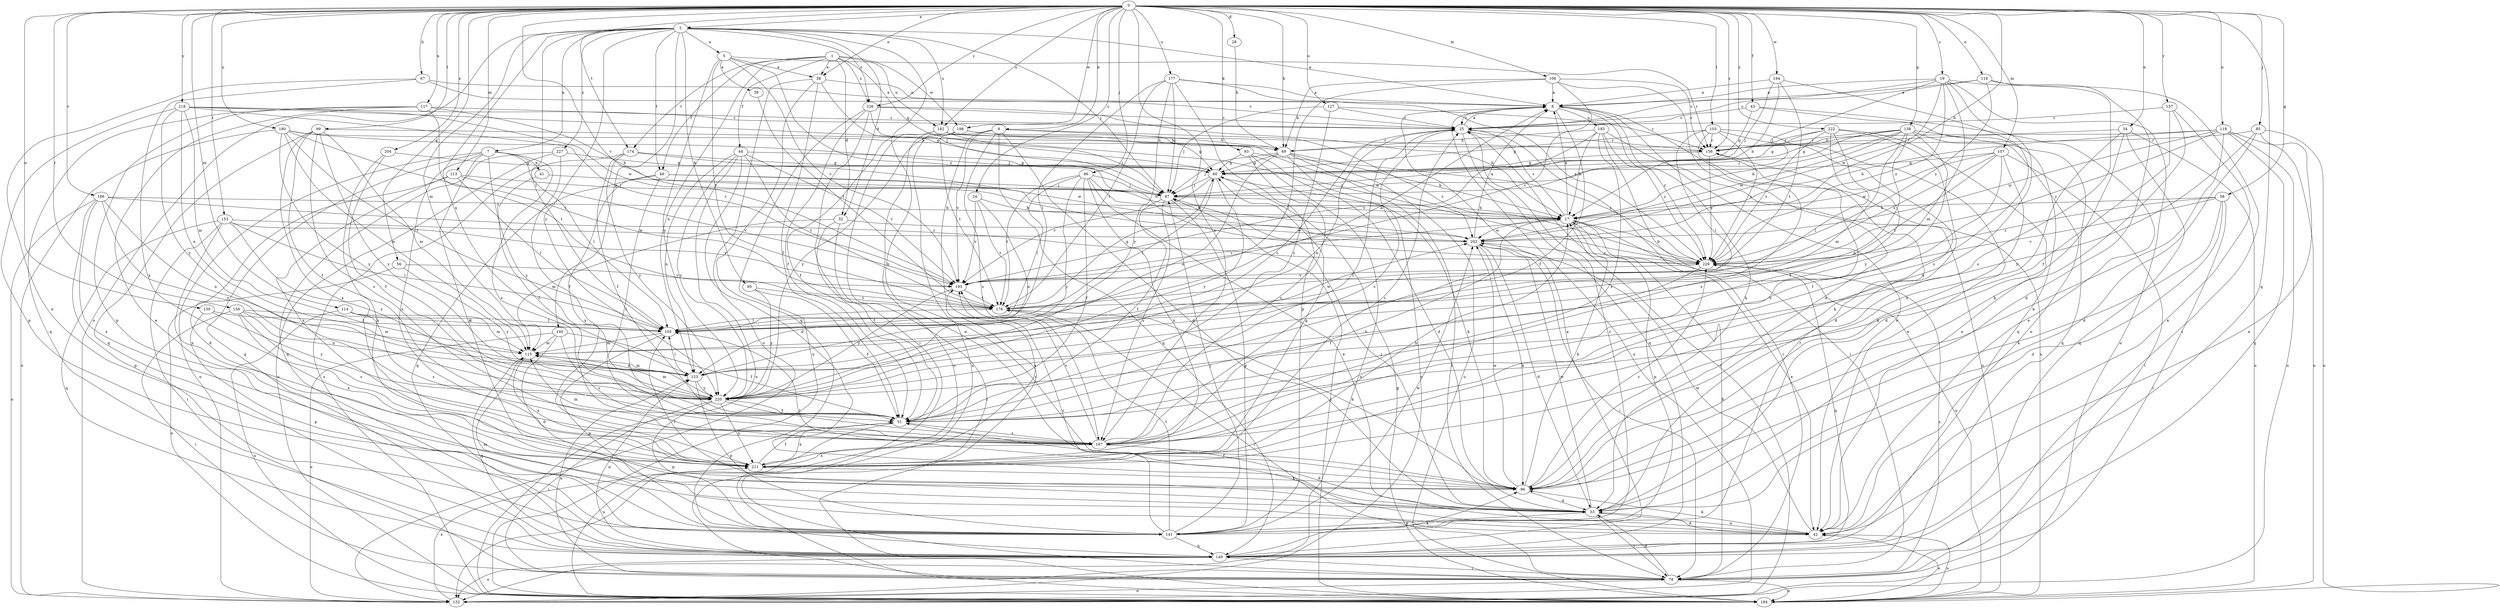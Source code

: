 strict digraph  {
0;
1;
2;
5;
7;
8;
9;
17;
19;
24;
25;
28;
32;
33;
34;
38;
39;
41;
42;
43;
44;
46;
51;
56;
58;
60;
67;
69;
78;
85;
86;
87;
93;
95;
96;
99;
103;
105;
106;
107;
113;
114;
115;
116;
117;
118;
123;
127;
130;
132;
138;
140;
141;
149;
153;
156;
157;
158;
167;
174;
176;
177;
180;
182;
183;
184;
186;
193;
194;
198;
202;
204;
211;
218;
220;
222;
226;
227;
229;
0 -> 2  [label=a];
0 -> 9  [label=b];
0 -> 17  [label=b];
0 -> 19  [label=c];
0 -> 24  [label=c];
0 -> 28  [label=d];
0 -> 34  [label=e];
0 -> 38  [label=e];
0 -> 43  [label=f];
0 -> 56  [label=g];
0 -> 58  [label=g];
0 -> 67  [label=h];
0 -> 69  [label=h];
0 -> 85  [label=j];
0 -> 86  [label=j];
0 -> 93  [label=k];
0 -> 99  [label=l];
0 -> 103  [label=l];
0 -> 106  [label=m];
0 -> 107  [label=m];
0 -> 113  [label=m];
0 -> 114  [label=m];
0 -> 116  [label=n];
0 -> 117  [label=n];
0 -> 118  [label=n];
0 -> 127  [label=o];
0 -> 130  [label=o];
0 -> 138  [label=p];
0 -> 149  [label=q];
0 -> 153  [label=r];
0 -> 156  [label=r];
0 -> 157  [label=r];
0 -> 158  [label=r];
0 -> 167  [label=s];
0 -> 174  [label=t];
0 -> 177  [label=u];
0 -> 180  [label=u];
0 -> 182  [label=u];
0 -> 186  [label=v];
0 -> 193  [label=v];
0 -> 194  [label=w];
0 -> 198  [label=w];
0 -> 204  [label=x];
0 -> 218  [label=y];
0 -> 222  [label=z];
0 -> 226  [label=z];
1 -> 32  [label=d];
1 -> 38  [label=e];
1 -> 44  [label=f];
1 -> 46  [label=f];
1 -> 60  [label=g];
1 -> 123  [label=n];
1 -> 174  [label=t];
1 -> 182  [label=u];
1 -> 198  [label=w];
1 -> 226  [label=z];
2 -> 5  [label=a];
2 -> 7  [label=a];
2 -> 8  [label=a];
2 -> 32  [label=d];
2 -> 46  [label=f];
2 -> 87  [label=j];
2 -> 95  [label=k];
2 -> 96  [label=k];
2 -> 105  [label=l];
2 -> 115  [label=m];
2 -> 123  [label=n];
2 -> 132  [label=o];
2 -> 140  [label=p];
2 -> 182  [label=u];
2 -> 220  [label=y];
2 -> 226  [label=z];
2 -> 227  [label=z];
5 -> 38  [label=e];
5 -> 39  [label=e];
5 -> 158  [label=r];
5 -> 176  [label=t];
5 -> 193  [label=v];
5 -> 220  [label=y];
5 -> 229  [label=z];
7 -> 41  [label=e];
7 -> 96  [label=k];
7 -> 105  [label=l];
7 -> 132  [label=o];
7 -> 149  [label=q];
7 -> 167  [label=s];
7 -> 211  [label=x];
7 -> 220  [label=y];
8 -> 25  [label=c];
8 -> 42  [label=e];
8 -> 51  [label=f];
8 -> 96  [label=k];
8 -> 132  [label=o];
8 -> 183  [label=u];
8 -> 184  [label=u];
8 -> 229  [label=z];
9 -> 33  [label=d];
9 -> 69  [label=h];
9 -> 149  [label=q];
9 -> 167  [label=s];
9 -> 184  [label=u];
9 -> 193  [label=v];
9 -> 220  [label=y];
9 -> 229  [label=z];
17 -> 8  [label=a];
17 -> 25  [label=c];
17 -> 42  [label=e];
17 -> 141  [label=p];
17 -> 184  [label=u];
17 -> 193  [label=v];
17 -> 202  [label=w];
19 -> 8  [label=a];
19 -> 25  [label=c];
19 -> 78  [label=i];
19 -> 87  [label=j];
19 -> 115  [label=m];
19 -> 132  [label=o];
19 -> 202  [label=w];
19 -> 211  [label=x];
19 -> 229  [label=z];
24 -> 17  [label=b];
24 -> 123  [label=n];
24 -> 176  [label=t];
24 -> 193  [label=v];
25 -> 8  [label=a];
25 -> 51  [label=f];
25 -> 78  [label=i];
25 -> 123  [label=n];
25 -> 149  [label=q];
25 -> 158  [label=r];
28 -> 69  [label=h];
32 -> 51  [label=f];
32 -> 78  [label=i];
32 -> 115  [label=m];
32 -> 202  [label=w];
33 -> 42  [label=e];
33 -> 78  [label=i];
33 -> 87  [label=j];
33 -> 105  [label=l];
33 -> 141  [label=p];
33 -> 202  [label=w];
34 -> 33  [label=d];
34 -> 149  [label=q];
34 -> 158  [label=r];
34 -> 184  [label=u];
34 -> 211  [label=x];
38 -> 8  [label=a];
38 -> 51  [label=f];
38 -> 87  [label=j];
38 -> 132  [label=o];
38 -> 149  [label=q];
39 -> 176  [label=t];
41 -> 51  [label=f];
41 -> 87  [label=j];
42 -> 33  [label=d];
42 -> 96  [label=k];
42 -> 184  [label=u];
42 -> 202  [label=w];
43 -> 25  [label=c];
43 -> 42  [label=e];
43 -> 60  [label=g];
43 -> 149  [label=q];
44 -> 33  [label=d];
44 -> 60  [label=g];
44 -> 123  [label=n];
44 -> 176  [label=t];
44 -> 184  [label=u];
44 -> 193  [label=v];
44 -> 220  [label=y];
46 -> 17  [label=b];
46 -> 87  [label=j];
46 -> 149  [label=q];
46 -> 167  [label=s];
46 -> 211  [label=x];
51 -> 167  [label=s];
51 -> 184  [label=u];
51 -> 211  [label=x];
56 -> 184  [label=u];
56 -> 193  [label=v];
56 -> 220  [label=y];
58 -> 17  [label=b];
58 -> 33  [label=d];
58 -> 78  [label=i];
58 -> 96  [label=k];
58 -> 193  [label=v];
58 -> 229  [label=z];
60 -> 87  [label=j];
60 -> 96  [label=k];
60 -> 105  [label=l];
60 -> 193  [label=v];
60 -> 220  [label=y];
67 -> 8  [label=a];
67 -> 25  [label=c];
67 -> 42  [label=e];
67 -> 211  [label=x];
69 -> 17  [label=b];
69 -> 60  [label=g];
69 -> 78  [label=i];
69 -> 87  [label=j];
69 -> 123  [label=n];
69 -> 132  [label=o];
69 -> 184  [label=u];
78 -> 17  [label=b];
78 -> 33  [label=d];
78 -> 123  [label=n];
78 -> 132  [label=o];
78 -> 184  [label=u];
78 -> 229  [label=z];
85 -> 33  [label=d];
85 -> 42  [label=e];
85 -> 158  [label=r];
85 -> 184  [label=u];
85 -> 220  [label=y];
86 -> 42  [label=e];
86 -> 51  [label=f];
86 -> 87  [label=j];
86 -> 105  [label=l];
86 -> 176  [label=t];
86 -> 202  [label=w];
86 -> 211  [label=x];
86 -> 220  [label=y];
87 -> 17  [label=b];
87 -> 51  [label=f];
87 -> 141  [label=p];
87 -> 167  [label=s];
93 -> 33  [label=d];
93 -> 60  [label=g];
93 -> 132  [label=o];
93 -> 167  [label=s];
93 -> 229  [label=z];
95 -> 51  [label=f];
95 -> 176  [label=t];
95 -> 220  [label=y];
96 -> 17  [label=b];
96 -> 33  [label=d];
96 -> 51  [label=f];
96 -> 105  [label=l];
96 -> 202  [label=w];
96 -> 229  [label=z];
99 -> 51  [label=f];
99 -> 69  [label=h];
99 -> 115  [label=m];
99 -> 149  [label=q];
99 -> 167  [label=s];
99 -> 211  [label=x];
99 -> 220  [label=y];
103 -> 42  [label=e];
103 -> 60  [label=g];
103 -> 96  [label=k];
103 -> 105  [label=l];
103 -> 158  [label=r];
103 -> 167  [label=s];
103 -> 229  [label=z];
105 -> 115  [label=m];
105 -> 141  [label=p];
105 -> 202  [label=w];
106 -> 8  [label=a];
106 -> 33  [label=d];
106 -> 69  [label=h];
106 -> 105  [label=l];
106 -> 158  [label=r];
106 -> 193  [label=v];
107 -> 51  [label=f];
107 -> 60  [label=g];
107 -> 78  [label=i];
107 -> 96  [label=k];
107 -> 176  [label=t];
107 -> 202  [label=w];
107 -> 229  [label=z];
113 -> 33  [label=d];
113 -> 87  [label=j];
113 -> 105  [label=l];
113 -> 193  [label=v];
113 -> 211  [label=x];
114 -> 105  [label=l];
114 -> 115  [label=m];
114 -> 167  [label=s];
114 -> 184  [label=u];
115 -> 123  [label=n];
115 -> 149  [label=q];
115 -> 211  [label=x];
116 -> 8  [label=a];
116 -> 25  [label=c];
116 -> 33  [label=d];
116 -> 167  [label=s];
116 -> 229  [label=z];
117 -> 17  [label=b];
117 -> 25  [label=c];
117 -> 42  [label=e];
117 -> 141  [label=p];
117 -> 149  [label=q];
117 -> 176  [label=t];
118 -> 17  [label=b];
118 -> 69  [label=h];
118 -> 96  [label=k];
118 -> 132  [label=o];
118 -> 149  [label=q];
118 -> 184  [label=u];
118 -> 202  [label=w];
118 -> 229  [label=z];
123 -> 25  [label=c];
123 -> 105  [label=l];
123 -> 115  [label=m];
123 -> 141  [label=p];
123 -> 220  [label=y];
127 -> 25  [label=c];
127 -> 87  [label=j];
127 -> 158  [label=r];
127 -> 220  [label=y];
130 -> 105  [label=l];
130 -> 141  [label=p];
130 -> 220  [label=y];
132 -> 25  [label=c];
132 -> 211  [label=x];
138 -> 17  [label=b];
138 -> 42  [label=e];
138 -> 60  [label=g];
138 -> 87  [label=j];
138 -> 115  [label=m];
138 -> 123  [label=n];
138 -> 149  [label=q];
138 -> 158  [label=r];
138 -> 202  [label=w];
138 -> 220  [label=y];
140 -> 33  [label=d];
140 -> 51  [label=f];
140 -> 115  [label=m];
140 -> 132  [label=o];
140 -> 167  [label=s];
141 -> 25  [label=c];
141 -> 87  [label=j];
141 -> 115  [label=m];
141 -> 149  [label=q];
141 -> 158  [label=r];
141 -> 176  [label=t];
141 -> 193  [label=v];
141 -> 202  [label=w];
149 -> 8  [label=a];
149 -> 78  [label=i];
149 -> 96  [label=k];
149 -> 123  [label=n];
149 -> 132  [label=o];
153 -> 78  [label=i];
153 -> 105  [label=l];
153 -> 149  [label=q];
153 -> 193  [label=v];
153 -> 202  [label=w];
153 -> 211  [label=x];
153 -> 220  [label=y];
156 -> 78  [label=i];
156 -> 105  [label=l];
156 -> 115  [label=m];
156 -> 123  [label=n];
156 -> 167  [label=s];
156 -> 211  [label=x];
157 -> 25  [label=c];
157 -> 42  [label=e];
157 -> 51  [label=f];
157 -> 96  [label=k];
158 -> 60  [label=g];
158 -> 167  [label=s];
158 -> 229  [label=z];
167 -> 17  [label=b];
167 -> 25  [label=c];
167 -> 33  [label=d];
167 -> 115  [label=m];
167 -> 193  [label=v];
167 -> 211  [label=x];
174 -> 51  [label=f];
174 -> 60  [label=g];
174 -> 184  [label=u];
174 -> 202  [label=w];
174 -> 220  [label=y];
176 -> 8  [label=a];
176 -> 60  [label=g];
176 -> 78  [label=i];
176 -> 96  [label=k];
176 -> 105  [label=l];
177 -> 8  [label=a];
177 -> 87  [label=j];
177 -> 105  [label=l];
177 -> 141  [label=p];
177 -> 176  [label=t];
177 -> 220  [label=y];
177 -> 229  [label=z];
180 -> 69  [label=h];
180 -> 87  [label=j];
180 -> 105  [label=l];
180 -> 115  [label=m];
180 -> 132  [label=o];
180 -> 176  [label=t];
180 -> 220  [label=y];
182 -> 42  [label=e];
182 -> 51  [label=f];
182 -> 87  [label=j];
182 -> 158  [label=r];
182 -> 202  [label=w];
183 -> 17  [label=b];
183 -> 69  [label=h];
183 -> 78  [label=i];
183 -> 167  [label=s];
183 -> 184  [label=u];
183 -> 193  [label=v];
183 -> 229  [label=z];
184 -> 42  [label=e];
184 -> 60  [label=g];
184 -> 87  [label=j];
186 -> 17  [label=b];
186 -> 123  [label=n];
186 -> 132  [label=o];
186 -> 141  [label=p];
186 -> 211  [label=x];
186 -> 220  [label=y];
186 -> 229  [label=z];
193 -> 176  [label=t];
193 -> 220  [label=y];
194 -> 8  [label=a];
194 -> 17  [label=b];
194 -> 87  [label=j];
194 -> 167  [label=s];
194 -> 176  [label=t];
198 -> 60  [label=g];
198 -> 69  [label=h];
198 -> 132  [label=o];
198 -> 176  [label=t];
198 -> 184  [label=u];
202 -> 8  [label=a];
202 -> 33  [label=d];
202 -> 78  [label=i];
202 -> 96  [label=k];
202 -> 229  [label=z];
204 -> 51  [label=f];
204 -> 60  [label=g];
204 -> 96  [label=k];
211 -> 17  [label=b];
211 -> 25  [label=c];
211 -> 51  [label=f];
211 -> 60  [label=g];
211 -> 96  [label=k];
211 -> 193  [label=v];
218 -> 25  [label=c];
218 -> 60  [label=g];
218 -> 115  [label=m];
218 -> 123  [label=n];
218 -> 141  [label=p];
218 -> 193  [label=v];
218 -> 202  [label=w];
218 -> 220  [label=y];
220 -> 51  [label=f];
220 -> 78  [label=i];
220 -> 115  [label=m];
220 -> 141  [label=p];
220 -> 167  [label=s];
220 -> 211  [label=x];
222 -> 33  [label=d];
222 -> 42  [label=e];
222 -> 51  [label=f];
222 -> 60  [label=g];
222 -> 105  [label=l];
222 -> 158  [label=r];
222 -> 229  [label=z];
226 -> 17  [label=b];
226 -> 25  [label=c];
226 -> 51  [label=f];
226 -> 78  [label=i];
226 -> 184  [label=u];
226 -> 229  [label=z];
227 -> 51  [label=f];
227 -> 60  [label=g];
227 -> 149  [label=q];
227 -> 184  [label=u];
229 -> 17  [label=b];
229 -> 51  [label=f];
229 -> 149  [label=q];
229 -> 193  [label=v];
}
